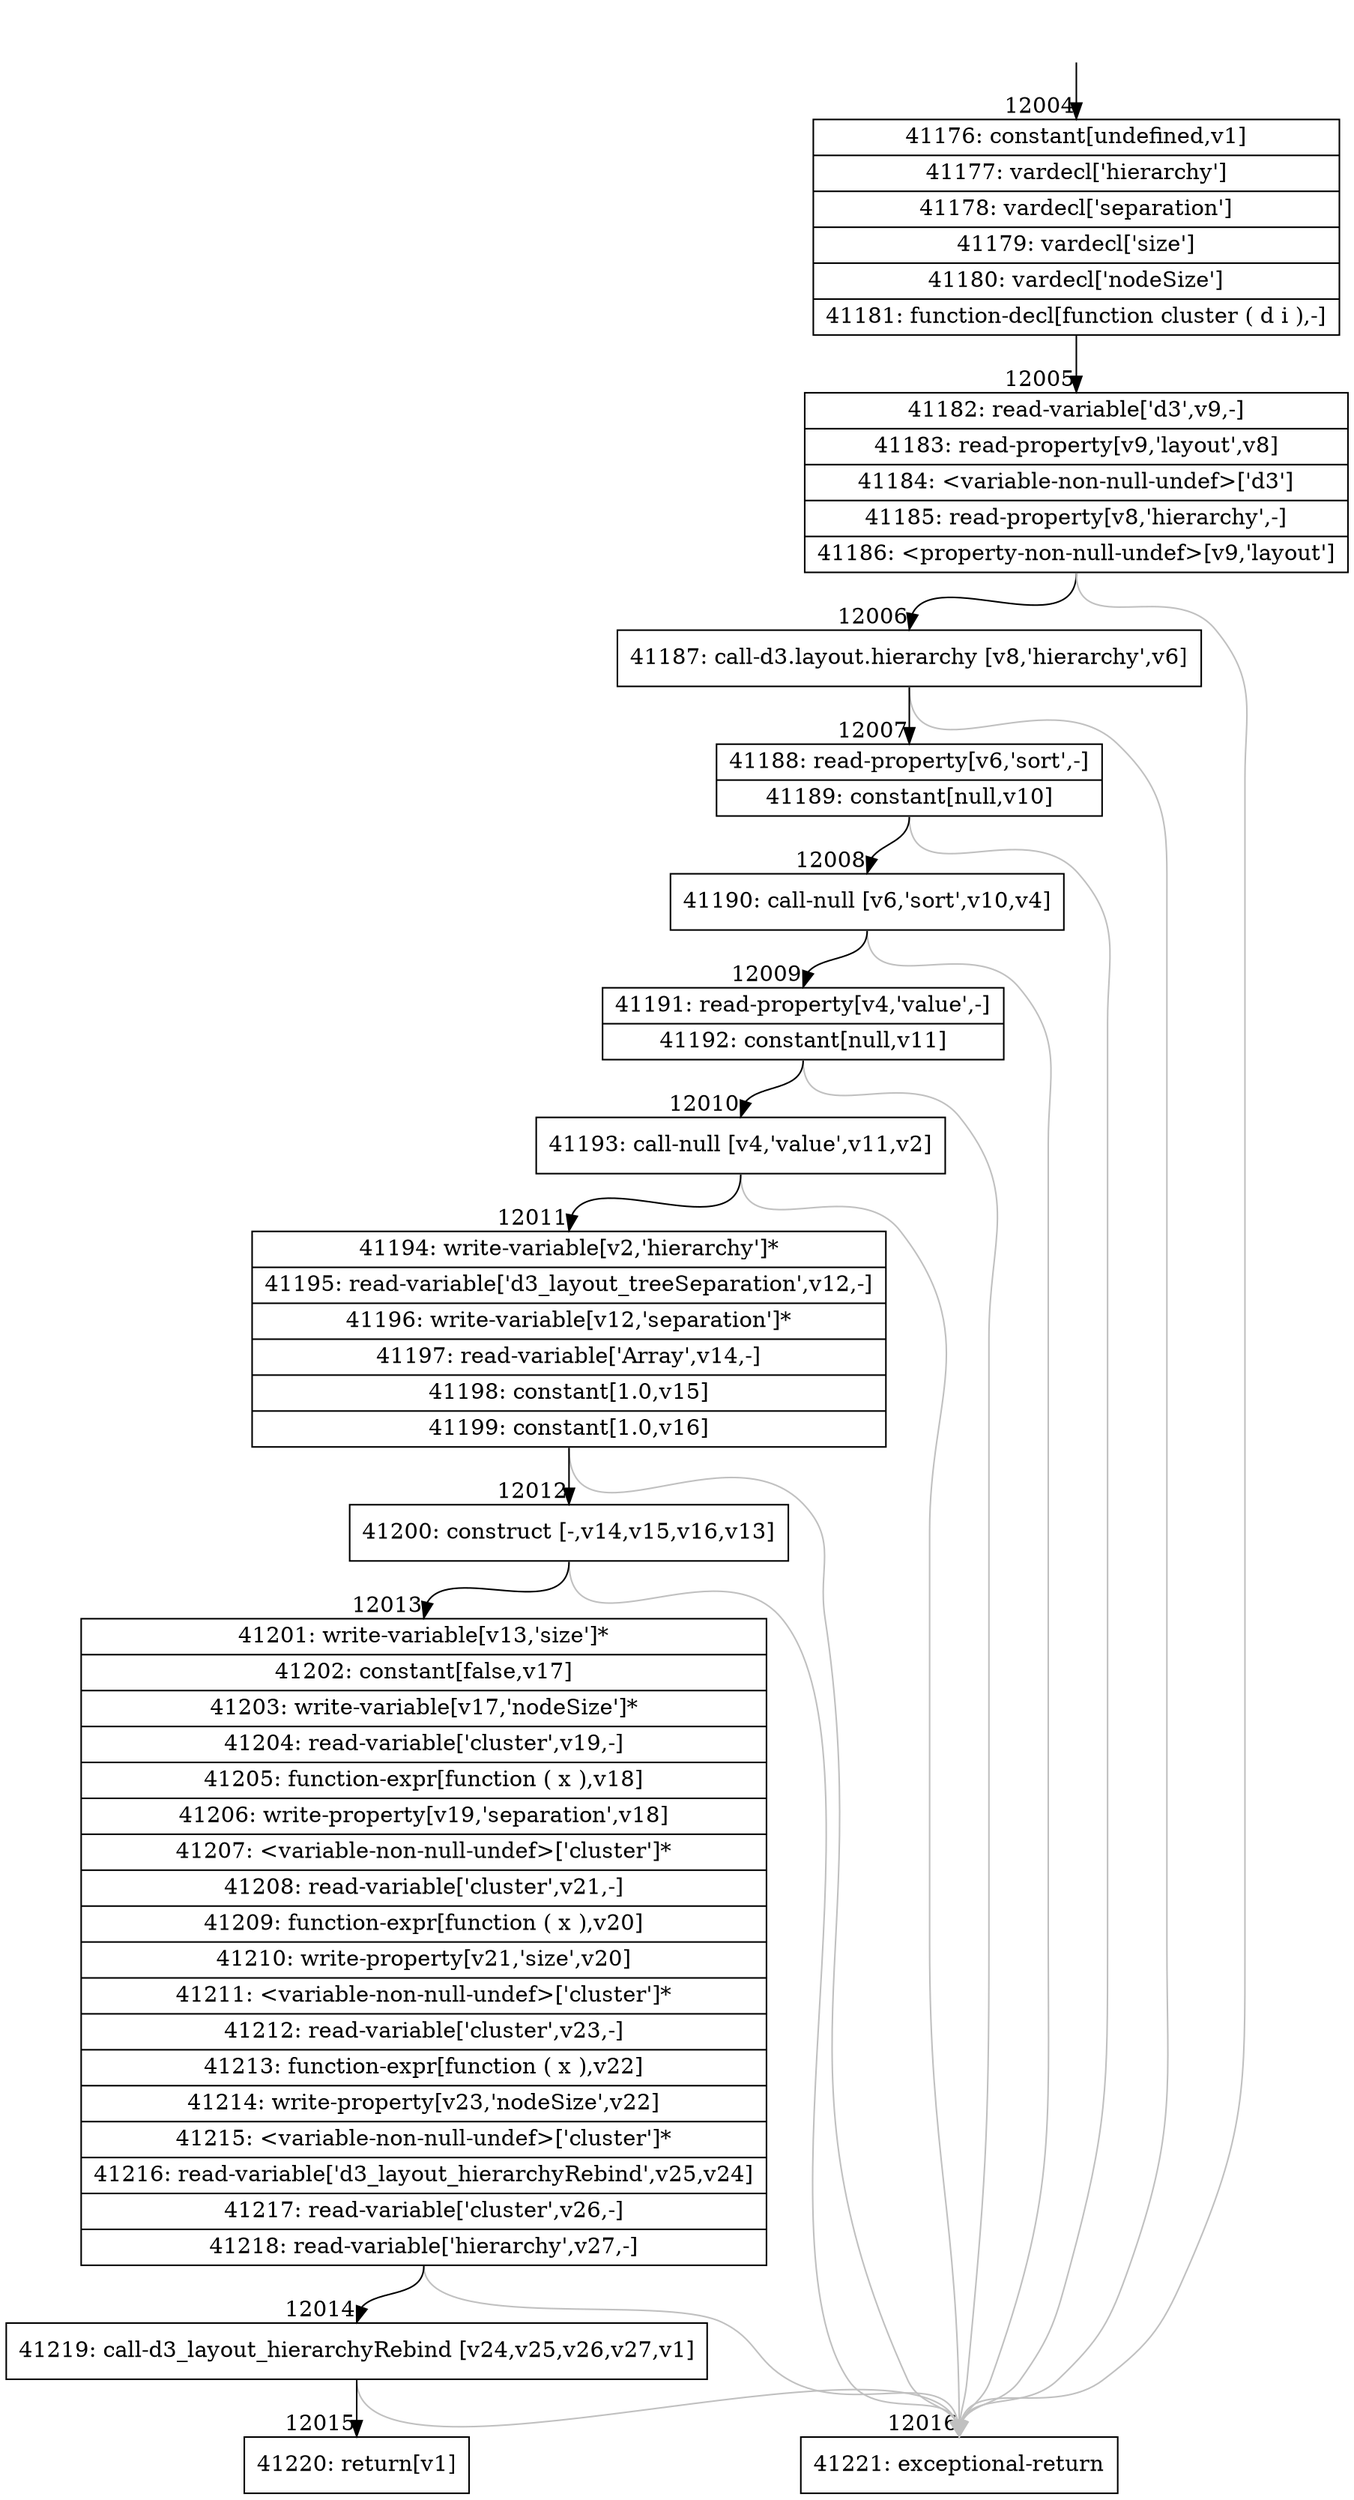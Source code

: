 digraph {
rankdir="TD"
BB_entry1101[shape=none,label=""];
BB_entry1101 -> BB12004 [tailport=s, headport=n, headlabel="    12004"]
BB12004 [shape=record label="{41176: constant[undefined,v1]|41177: vardecl['hierarchy']|41178: vardecl['separation']|41179: vardecl['size']|41180: vardecl['nodeSize']|41181: function-decl[function cluster ( d i ),-]}" ] 
BB12004 -> BB12005 [tailport=s, headport=n, headlabel="      12005"]
BB12005 [shape=record label="{41182: read-variable['d3',v9,-]|41183: read-property[v9,'layout',v8]|41184: \<variable-non-null-undef\>['d3']|41185: read-property[v8,'hierarchy',-]|41186: \<property-non-null-undef\>[v9,'layout']}" ] 
BB12005 -> BB12006 [tailport=s, headport=n, headlabel="      12006"]
BB12005 -> BB12016 [tailport=s, headport=n, color=gray, headlabel="      12016"]
BB12006 [shape=record label="{41187: call-d3.layout.hierarchy [v8,'hierarchy',v6]}" ] 
BB12006 -> BB12007 [tailport=s, headport=n, headlabel="      12007"]
BB12006 -> BB12016 [tailport=s, headport=n, color=gray]
BB12007 [shape=record label="{41188: read-property[v6,'sort',-]|41189: constant[null,v10]}" ] 
BB12007 -> BB12008 [tailport=s, headport=n, headlabel="      12008"]
BB12007 -> BB12016 [tailport=s, headport=n, color=gray]
BB12008 [shape=record label="{41190: call-null [v6,'sort',v10,v4]}" ] 
BB12008 -> BB12009 [tailport=s, headport=n, headlabel="      12009"]
BB12008 -> BB12016 [tailport=s, headport=n, color=gray]
BB12009 [shape=record label="{41191: read-property[v4,'value',-]|41192: constant[null,v11]}" ] 
BB12009 -> BB12010 [tailport=s, headport=n, headlabel="      12010"]
BB12009 -> BB12016 [tailport=s, headport=n, color=gray]
BB12010 [shape=record label="{41193: call-null [v4,'value',v11,v2]}" ] 
BB12010 -> BB12011 [tailport=s, headport=n, headlabel="      12011"]
BB12010 -> BB12016 [tailport=s, headport=n, color=gray]
BB12011 [shape=record label="{41194: write-variable[v2,'hierarchy']*|41195: read-variable['d3_layout_treeSeparation',v12,-]|41196: write-variable[v12,'separation']*|41197: read-variable['Array',v14,-]|41198: constant[1.0,v15]|41199: constant[1.0,v16]}" ] 
BB12011 -> BB12012 [tailport=s, headport=n, headlabel="      12012"]
BB12011 -> BB12016 [tailport=s, headport=n, color=gray]
BB12012 [shape=record label="{41200: construct [-,v14,v15,v16,v13]}" ] 
BB12012 -> BB12013 [tailport=s, headport=n, headlabel="      12013"]
BB12012 -> BB12016 [tailport=s, headport=n, color=gray]
BB12013 [shape=record label="{41201: write-variable[v13,'size']*|41202: constant[false,v17]|41203: write-variable[v17,'nodeSize']*|41204: read-variable['cluster',v19,-]|41205: function-expr[function ( x ),v18]|41206: write-property[v19,'separation',v18]|41207: \<variable-non-null-undef\>['cluster']*|41208: read-variable['cluster',v21,-]|41209: function-expr[function ( x ),v20]|41210: write-property[v21,'size',v20]|41211: \<variable-non-null-undef\>['cluster']*|41212: read-variable['cluster',v23,-]|41213: function-expr[function ( x ),v22]|41214: write-property[v23,'nodeSize',v22]|41215: \<variable-non-null-undef\>['cluster']*|41216: read-variable['d3_layout_hierarchyRebind',v25,v24]|41217: read-variable['cluster',v26,-]|41218: read-variable['hierarchy',v27,-]}" ] 
BB12013 -> BB12014 [tailport=s, headport=n, headlabel="      12014"]
BB12013 -> BB12016 [tailport=s, headport=n, color=gray]
BB12014 [shape=record label="{41219: call-d3_layout_hierarchyRebind [v24,v25,v26,v27,v1]}" ] 
BB12014 -> BB12015 [tailport=s, headport=n, headlabel="      12015"]
BB12014 -> BB12016 [tailport=s, headport=n, color=gray]
BB12015 [shape=record label="{41220: return[v1]}" ] 
BB12016 [shape=record label="{41221: exceptional-return}" ] 
//#$~ 7202
}
